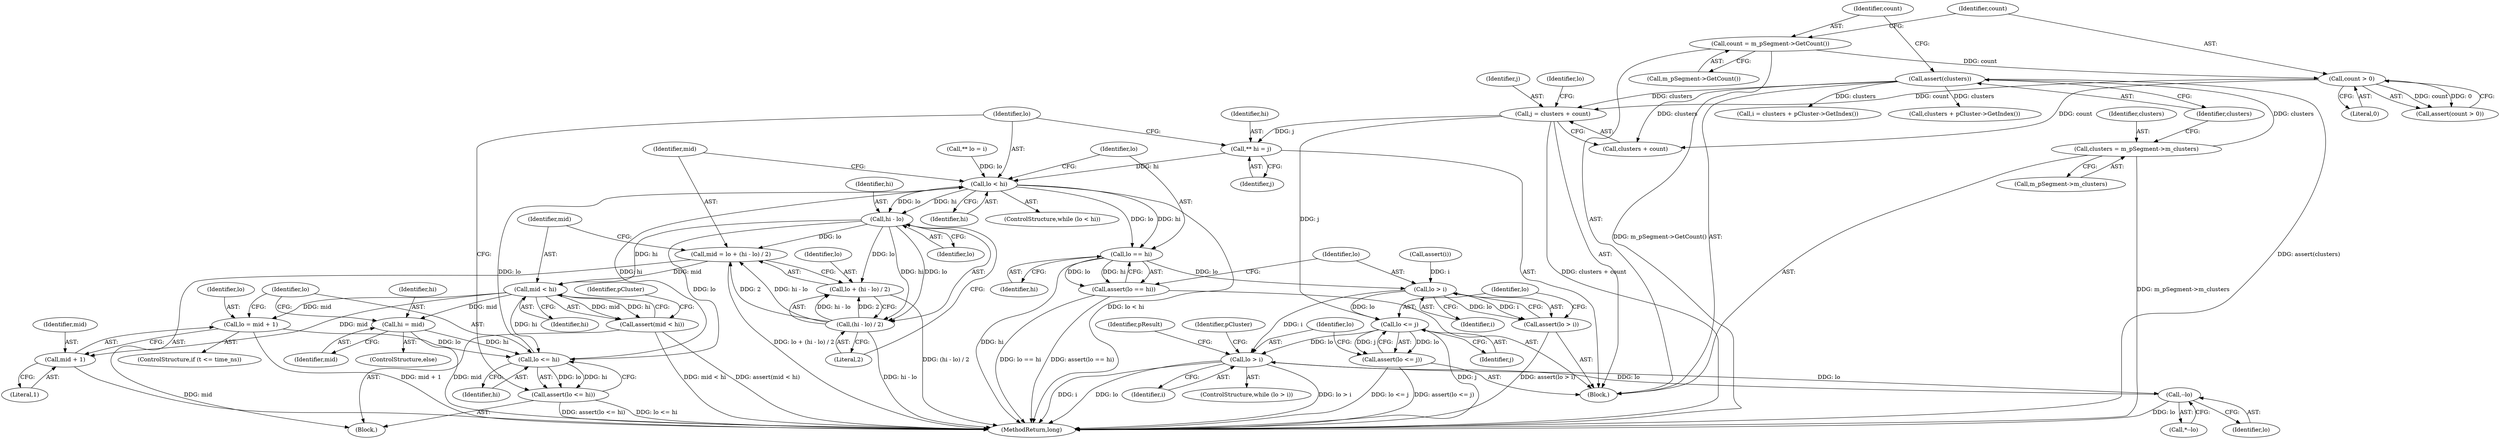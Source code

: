 digraph "0_Android_04839626ed859623901ebd3a5fd483982186b59d_197@integer" {
"1000177" [label="(Call,j = clusters + count)"];
"1000151" [label="(Call,assert(clusters))"];
"1000146" [label="(Call,clusters = m_pSegment->m_clusters)"];
"1000158" [label="(Call,count > 0)"];
"1000154" [label="(Call,count = m_pSegment->GetCount())"];
"1000187" [label="(Call,** hi = j)"];
"1000191" [label="(Call,lo < hi)"];
"1000200" [label="(Call,hi - lo)"];
"1000195" [label="(Call,mid = lo + (hi - lo) / 2)"];
"1000205" [label="(Call,mid < hi)"];
"1000204" [label="(Call,assert(mid < hi))"];
"1000226" [label="(Call,lo = mid + 1)"];
"1000236" [label="(Call,lo <= hi)"];
"1000235" [label="(Call,assert(lo <= hi))"];
"1000228" [label="(Call,mid + 1)"];
"1000232" [label="(Call,hi = mid)"];
"1000197" [label="(Call,lo + (hi - lo) / 2)"];
"1000199" [label="(Call,(hi - lo) / 2)"];
"1000240" [label="(Call,lo == hi)"];
"1000239" [label="(Call,assert(lo == hi))"];
"1000244" [label="(Call,lo > i)"];
"1000243" [label="(Call,assert(lo > i))"];
"1000248" [label="(Call,lo <= j)"];
"1000247" [label="(Call,assert(lo <= j))"];
"1000252" [label="(Call,lo > i)"];
"1000259" [label="(Call,--lo)"];
"1000204" [label="(Call,assert(mid < hi))"];
"1000197" [label="(Call,lo + (hi - lo) / 2)"];
"1000161" [label="(Call,i = clusters + pCluster->GetIndex())"];
"1000227" [label="(Identifier,lo)"];
"1000238" [label="(Identifier,hi)"];
"1000191" [label="(Call,lo < hi)"];
"1000160" [label="(Literal,0)"];
"1000159" [label="(Identifier,count)"];
"1000239" [label="(Call,assert(lo == hi))"];
"1000257" [label="(Identifier,pCluster)"];
"1000229" [label="(Identifier,mid)"];
"1000155" [label="(Identifier,count)"];
"1000183" [label="(Call,** lo = i)"];
"1000203" [label="(Literal,2)"];
"1000195" [label="(Call,mid = lo + (hi - lo) / 2)"];
"1000244" [label="(Call,lo > i)"];
"1000234" [label="(Identifier,mid)"];
"1000163" [label="(Call,clusters + pCluster->GetIndex())"];
"1000202" [label="(Identifier,lo)"];
"1000193" [label="(Identifier,hi)"];
"1000201" [label="(Identifier,hi)"];
"1000253" [label="(Identifier,lo)"];
"1000251" [label="(ControlStructure,while (lo > i))"];
"1000258" [label="(Call,*--lo)"];
"1000194" [label="(Block,)"];
"1000245" [label="(Identifier,lo)"];
"1000156" [label="(Call,m_pSegment->GetCount())"];
"1000177" [label="(Call,j = clusters + count)"];
"1000157" [label="(Call,assert(count > 0))"];
"1000236" [label="(Call,lo <= hi)"];
"1000146" [label="(Call,clusters = m_pSegment->m_clusters)"];
"1000198" [label="(Identifier,lo)"];
"1000179" [label="(Call,clusters + count)"];
"1000228" [label="(Call,mid + 1)"];
"1000166" [label="(Call,assert(i))"];
"1000250" [label="(Identifier,j)"];
"1000158" [label="(Call,count > 0)"];
"1000200" [label="(Call,hi - lo)"];
"1000152" [label="(Identifier,clusters)"];
"1000189" [label="(Identifier,j)"];
"1000248" [label="(Call,lo <= j)"];
"1000154" [label="(Call,count = m_pSegment->GetCount())"];
"1000209" [label="(Identifier,pCluster)"];
"1000190" [label="(ControlStructure,while (lo < hi))"];
"1000241" [label="(Identifier,lo)"];
"1000205" [label="(Call,mid < hi)"];
"1000151" [label="(Call,assert(clusters))"];
"1000240" [label="(Call,lo == hi)"];
"1000207" [label="(Identifier,hi)"];
"1000249" [label="(Identifier,lo)"];
"1000281" [label="(Identifier,pResult)"];
"1000188" [label="(Identifier,hi)"];
"1000187" [label="(Call,** hi = j)"];
"1000260" [label="(Identifier,lo)"];
"1000199" [label="(Call,(hi - lo) / 2)"];
"1000148" [label="(Call,m_pSegment->m_clusters)"];
"1000192" [label="(Identifier,lo)"];
"1000184" [label="(Identifier,lo)"];
"1000147" [label="(Identifier,clusters)"];
"1000178" [label="(Identifier,j)"];
"1000226" [label="(Call,lo = mid + 1)"];
"1000231" [label="(ControlStructure,else)"];
"1000252" [label="(Call,lo > i)"];
"1000247" [label="(Call,assert(lo <= j))"];
"1000259" [label="(Call,--lo)"];
"1000242" [label="(Identifier,hi)"];
"1000237" [label="(Identifier,lo)"];
"1000233" [label="(Identifier,hi)"];
"1000206" [label="(Identifier,mid)"];
"1000285" [label="(MethodReturn,long)"];
"1000230" [label="(Literal,1)"];
"1000243" [label="(Call,assert(lo > i))"];
"1000111" [label="(Block,)"];
"1000235" [label="(Call,assert(lo <= hi))"];
"1000222" [label="(ControlStructure,if (t <= time_ns))"];
"1000254" [label="(Identifier,i)"];
"1000246" [label="(Identifier,i)"];
"1000232" [label="(Call,hi = mid)"];
"1000196" [label="(Identifier,mid)"];
"1000177" -> "1000111"  [label="AST: "];
"1000177" -> "1000179"  [label="CFG: "];
"1000178" -> "1000177"  [label="AST: "];
"1000179" -> "1000177"  [label="AST: "];
"1000184" -> "1000177"  [label="CFG: "];
"1000177" -> "1000285"  [label="DDG: clusters + count"];
"1000151" -> "1000177"  [label="DDG: clusters"];
"1000158" -> "1000177"  [label="DDG: count"];
"1000177" -> "1000187"  [label="DDG: j"];
"1000177" -> "1000248"  [label="DDG: j"];
"1000151" -> "1000111"  [label="AST: "];
"1000151" -> "1000152"  [label="CFG: "];
"1000152" -> "1000151"  [label="AST: "];
"1000155" -> "1000151"  [label="CFG: "];
"1000151" -> "1000285"  [label="DDG: assert(clusters)"];
"1000146" -> "1000151"  [label="DDG: clusters"];
"1000151" -> "1000161"  [label="DDG: clusters"];
"1000151" -> "1000163"  [label="DDG: clusters"];
"1000151" -> "1000179"  [label="DDG: clusters"];
"1000146" -> "1000111"  [label="AST: "];
"1000146" -> "1000148"  [label="CFG: "];
"1000147" -> "1000146"  [label="AST: "];
"1000148" -> "1000146"  [label="AST: "];
"1000152" -> "1000146"  [label="CFG: "];
"1000146" -> "1000285"  [label="DDG: m_pSegment->m_clusters"];
"1000158" -> "1000157"  [label="AST: "];
"1000158" -> "1000160"  [label="CFG: "];
"1000159" -> "1000158"  [label="AST: "];
"1000160" -> "1000158"  [label="AST: "];
"1000157" -> "1000158"  [label="CFG: "];
"1000158" -> "1000157"  [label="DDG: count"];
"1000158" -> "1000157"  [label="DDG: 0"];
"1000154" -> "1000158"  [label="DDG: count"];
"1000158" -> "1000179"  [label="DDG: count"];
"1000154" -> "1000111"  [label="AST: "];
"1000154" -> "1000156"  [label="CFG: "];
"1000155" -> "1000154"  [label="AST: "];
"1000156" -> "1000154"  [label="AST: "];
"1000159" -> "1000154"  [label="CFG: "];
"1000154" -> "1000285"  [label="DDG: m_pSegment->GetCount()"];
"1000187" -> "1000111"  [label="AST: "];
"1000187" -> "1000189"  [label="CFG: "];
"1000188" -> "1000187"  [label="AST: "];
"1000189" -> "1000187"  [label="AST: "];
"1000192" -> "1000187"  [label="CFG: "];
"1000187" -> "1000191"  [label="DDG: hi"];
"1000191" -> "1000190"  [label="AST: "];
"1000191" -> "1000193"  [label="CFG: "];
"1000192" -> "1000191"  [label="AST: "];
"1000193" -> "1000191"  [label="AST: "];
"1000196" -> "1000191"  [label="CFG: "];
"1000241" -> "1000191"  [label="CFG: "];
"1000191" -> "1000285"  [label="DDG: lo < hi"];
"1000236" -> "1000191"  [label="DDG: lo"];
"1000236" -> "1000191"  [label="DDG: hi"];
"1000183" -> "1000191"  [label="DDG: lo"];
"1000191" -> "1000200"  [label="DDG: hi"];
"1000191" -> "1000200"  [label="DDG: lo"];
"1000191" -> "1000240"  [label="DDG: lo"];
"1000191" -> "1000240"  [label="DDG: hi"];
"1000200" -> "1000199"  [label="AST: "];
"1000200" -> "1000202"  [label="CFG: "];
"1000201" -> "1000200"  [label="AST: "];
"1000202" -> "1000200"  [label="AST: "];
"1000203" -> "1000200"  [label="CFG: "];
"1000200" -> "1000195"  [label="DDG: lo"];
"1000200" -> "1000197"  [label="DDG: lo"];
"1000200" -> "1000199"  [label="DDG: hi"];
"1000200" -> "1000199"  [label="DDG: lo"];
"1000200" -> "1000205"  [label="DDG: hi"];
"1000200" -> "1000236"  [label="DDG: lo"];
"1000195" -> "1000194"  [label="AST: "];
"1000195" -> "1000197"  [label="CFG: "];
"1000196" -> "1000195"  [label="AST: "];
"1000197" -> "1000195"  [label="AST: "];
"1000206" -> "1000195"  [label="CFG: "];
"1000195" -> "1000285"  [label="DDG: lo + (hi - lo) / 2"];
"1000199" -> "1000195"  [label="DDG: hi - lo"];
"1000199" -> "1000195"  [label="DDG: 2"];
"1000195" -> "1000205"  [label="DDG: mid"];
"1000205" -> "1000204"  [label="AST: "];
"1000205" -> "1000207"  [label="CFG: "];
"1000206" -> "1000205"  [label="AST: "];
"1000207" -> "1000205"  [label="AST: "];
"1000204" -> "1000205"  [label="CFG: "];
"1000205" -> "1000204"  [label="DDG: mid"];
"1000205" -> "1000204"  [label="DDG: hi"];
"1000205" -> "1000226"  [label="DDG: mid"];
"1000205" -> "1000228"  [label="DDG: mid"];
"1000205" -> "1000232"  [label="DDG: mid"];
"1000205" -> "1000236"  [label="DDG: hi"];
"1000204" -> "1000194"  [label="AST: "];
"1000209" -> "1000204"  [label="CFG: "];
"1000204" -> "1000285"  [label="DDG: mid < hi"];
"1000204" -> "1000285"  [label="DDG: assert(mid < hi)"];
"1000226" -> "1000222"  [label="AST: "];
"1000226" -> "1000228"  [label="CFG: "];
"1000227" -> "1000226"  [label="AST: "];
"1000228" -> "1000226"  [label="AST: "];
"1000237" -> "1000226"  [label="CFG: "];
"1000226" -> "1000285"  [label="DDG: mid + 1"];
"1000226" -> "1000236"  [label="DDG: lo"];
"1000236" -> "1000235"  [label="AST: "];
"1000236" -> "1000238"  [label="CFG: "];
"1000237" -> "1000236"  [label="AST: "];
"1000238" -> "1000236"  [label="AST: "];
"1000235" -> "1000236"  [label="CFG: "];
"1000236" -> "1000235"  [label="DDG: lo"];
"1000236" -> "1000235"  [label="DDG: hi"];
"1000232" -> "1000236"  [label="DDG: hi"];
"1000235" -> "1000194"  [label="AST: "];
"1000192" -> "1000235"  [label="CFG: "];
"1000235" -> "1000285"  [label="DDG: lo <= hi"];
"1000235" -> "1000285"  [label="DDG: assert(lo <= hi)"];
"1000228" -> "1000230"  [label="CFG: "];
"1000229" -> "1000228"  [label="AST: "];
"1000230" -> "1000228"  [label="AST: "];
"1000228" -> "1000285"  [label="DDG: mid"];
"1000232" -> "1000231"  [label="AST: "];
"1000232" -> "1000234"  [label="CFG: "];
"1000233" -> "1000232"  [label="AST: "];
"1000234" -> "1000232"  [label="AST: "];
"1000237" -> "1000232"  [label="CFG: "];
"1000232" -> "1000285"  [label="DDG: mid"];
"1000197" -> "1000199"  [label="CFG: "];
"1000198" -> "1000197"  [label="AST: "];
"1000199" -> "1000197"  [label="AST: "];
"1000197" -> "1000285"  [label="DDG: (hi - lo) / 2"];
"1000199" -> "1000197"  [label="DDG: hi - lo"];
"1000199" -> "1000197"  [label="DDG: 2"];
"1000199" -> "1000203"  [label="CFG: "];
"1000203" -> "1000199"  [label="AST: "];
"1000199" -> "1000285"  [label="DDG: hi - lo"];
"1000240" -> "1000239"  [label="AST: "];
"1000240" -> "1000242"  [label="CFG: "];
"1000241" -> "1000240"  [label="AST: "];
"1000242" -> "1000240"  [label="AST: "];
"1000239" -> "1000240"  [label="CFG: "];
"1000240" -> "1000285"  [label="DDG: hi"];
"1000240" -> "1000239"  [label="DDG: lo"];
"1000240" -> "1000239"  [label="DDG: hi"];
"1000240" -> "1000244"  [label="DDG: lo"];
"1000239" -> "1000111"  [label="AST: "];
"1000245" -> "1000239"  [label="CFG: "];
"1000239" -> "1000285"  [label="DDG: assert(lo == hi)"];
"1000239" -> "1000285"  [label="DDG: lo == hi"];
"1000244" -> "1000243"  [label="AST: "];
"1000244" -> "1000246"  [label="CFG: "];
"1000245" -> "1000244"  [label="AST: "];
"1000246" -> "1000244"  [label="AST: "];
"1000243" -> "1000244"  [label="CFG: "];
"1000244" -> "1000243"  [label="DDG: lo"];
"1000244" -> "1000243"  [label="DDG: i"];
"1000166" -> "1000244"  [label="DDG: i"];
"1000244" -> "1000248"  [label="DDG: lo"];
"1000244" -> "1000252"  [label="DDG: i"];
"1000243" -> "1000111"  [label="AST: "];
"1000249" -> "1000243"  [label="CFG: "];
"1000243" -> "1000285"  [label="DDG: assert(lo > i)"];
"1000248" -> "1000247"  [label="AST: "];
"1000248" -> "1000250"  [label="CFG: "];
"1000249" -> "1000248"  [label="AST: "];
"1000250" -> "1000248"  [label="AST: "];
"1000247" -> "1000248"  [label="CFG: "];
"1000248" -> "1000285"  [label="DDG: j"];
"1000248" -> "1000247"  [label="DDG: lo"];
"1000248" -> "1000247"  [label="DDG: j"];
"1000248" -> "1000252"  [label="DDG: lo"];
"1000247" -> "1000111"  [label="AST: "];
"1000253" -> "1000247"  [label="CFG: "];
"1000247" -> "1000285"  [label="DDG: lo <= j"];
"1000247" -> "1000285"  [label="DDG: assert(lo <= j)"];
"1000252" -> "1000251"  [label="AST: "];
"1000252" -> "1000254"  [label="CFG: "];
"1000253" -> "1000252"  [label="AST: "];
"1000254" -> "1000252"  [label="AST: "];
"1000257" -> "1000252"  [label="CFG: "];
"1000281" -> "1000252"  [label="CFG: "];
"1000252" -> "1000285"  [label="DDG: lo"];
"1000252" -> "1000285"  [label="DDG: i"];
"1000252" -> "1000285"  [label="DDG: lo > i"];
"1000259" -> "1000252"  [label="DDG: lo"];
"1000252" -> "1000259"  [label="DDG: lo"];
"1000259" -> "1000258"  [label="AST: "];
"1000259" -> "1000260"  [label="CFG: "];
"1000260" -> "1000259"  [label="AST: "];
"1000258" -> "1000259"  [label="CFG: "];
"1000259" -> "1000285"  [label="DDG: lo"];
}
